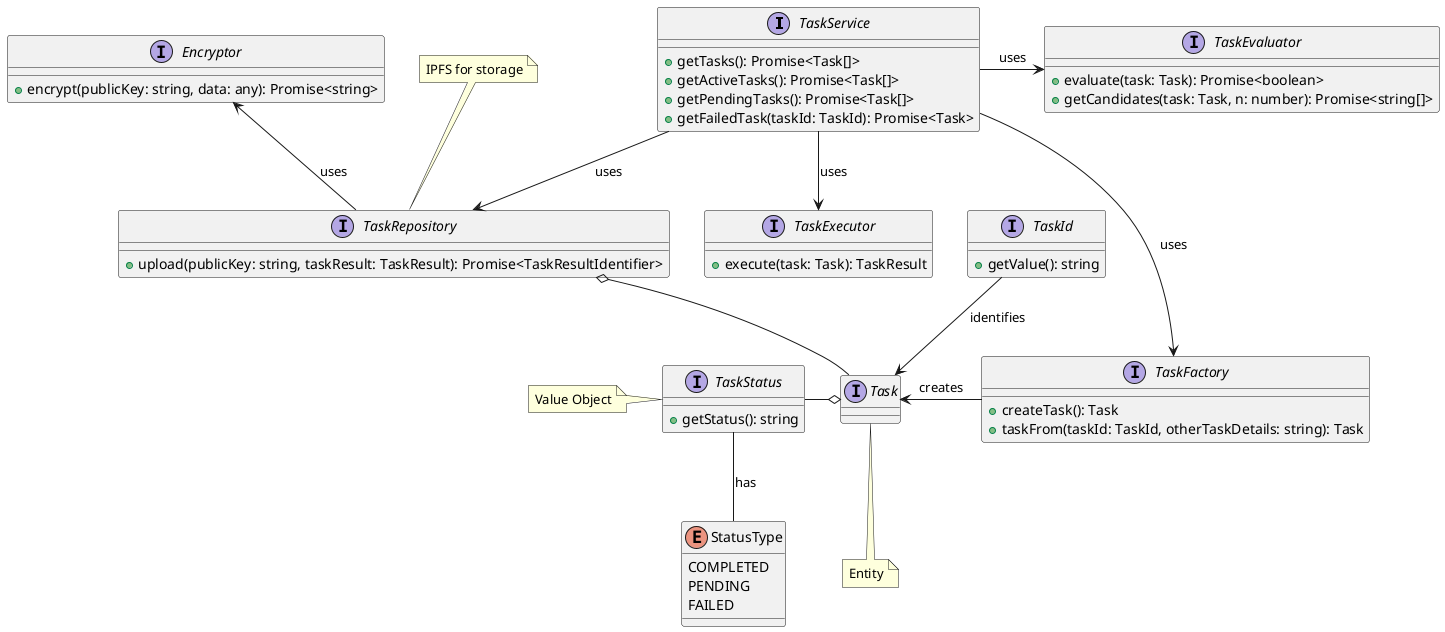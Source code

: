 
@startuml

interface TaskService {
  + getTasks(): Promise<Task[]>
  + getActiveTasks(): Promise<Task[]>
  + getPendingTasks(): Promise<Task[]>
  + getFailedTask(taskId: TaskId): Promise<Task>
}

interface TaskExecutor {
  + execute(task: Task): TaskResult
}

interface TaskEvaluator {
  + evaluate(task: Task): Promise<boolean>
  + getCandidates(task: Task, n: number): Promise<string[]>
}

TaskService --> TaskRepository : uses
TaskService --> TaskFactory : uses
TaskService -right-> TaskEvaluator : uses
TaskService --> TaskExecutor : uses
TaskRepository -up-> Encryptor : uses

interface Encryptor {
  + encrypt(publicKey: string, data: any): Promise<string>
}

interface TaskRepository {
  + upload(publicKey: string, taskResult: TaskResult): Promise<TaskResultIdentifier>
}
note top of TaskRepository : IPFS for storage

TaskRepository o-- Task

interface TaskFactory {
      + createTask(): Task
      + taskFrom(taskId: TaskId, otherTaskDetails: string): Task
}
TaskFactory -left-> Task : creates

interface Task {

}
note bottom of Task : Entity
Task o-left- TaskStatus

interface TaskStatus {
    + getStatus(): string
}
note left of TaskStatus : Value Object

enum StatusType {
  COMPLETED
  PENDING
  FAILED
}

StatusType -up- TaskStatus : has

interface TaskId {
    + getValue(): string
}

TaskId -down-> Task : identifies

@enduml
